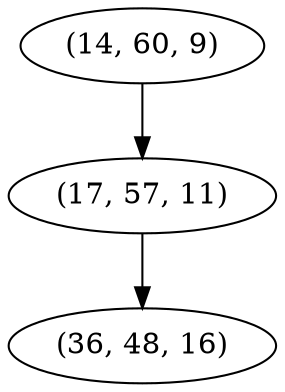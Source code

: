 digraph tree {
    "(14, 60, 9)";
    "(17, 57, 11)";
    "(36, 48, 16)";
    "(14, 60, 9)" -> "(17, 57, 11)";
    "(17, 57, 11)" -> "(36, 48, 16)";
}
